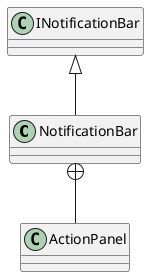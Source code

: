 @startuml
class NotificationBar {
}
class ActionPanel {
}
INotificationBar <|-- NotificationBar
NotificationBar +-- ActionPanel
@enduml
